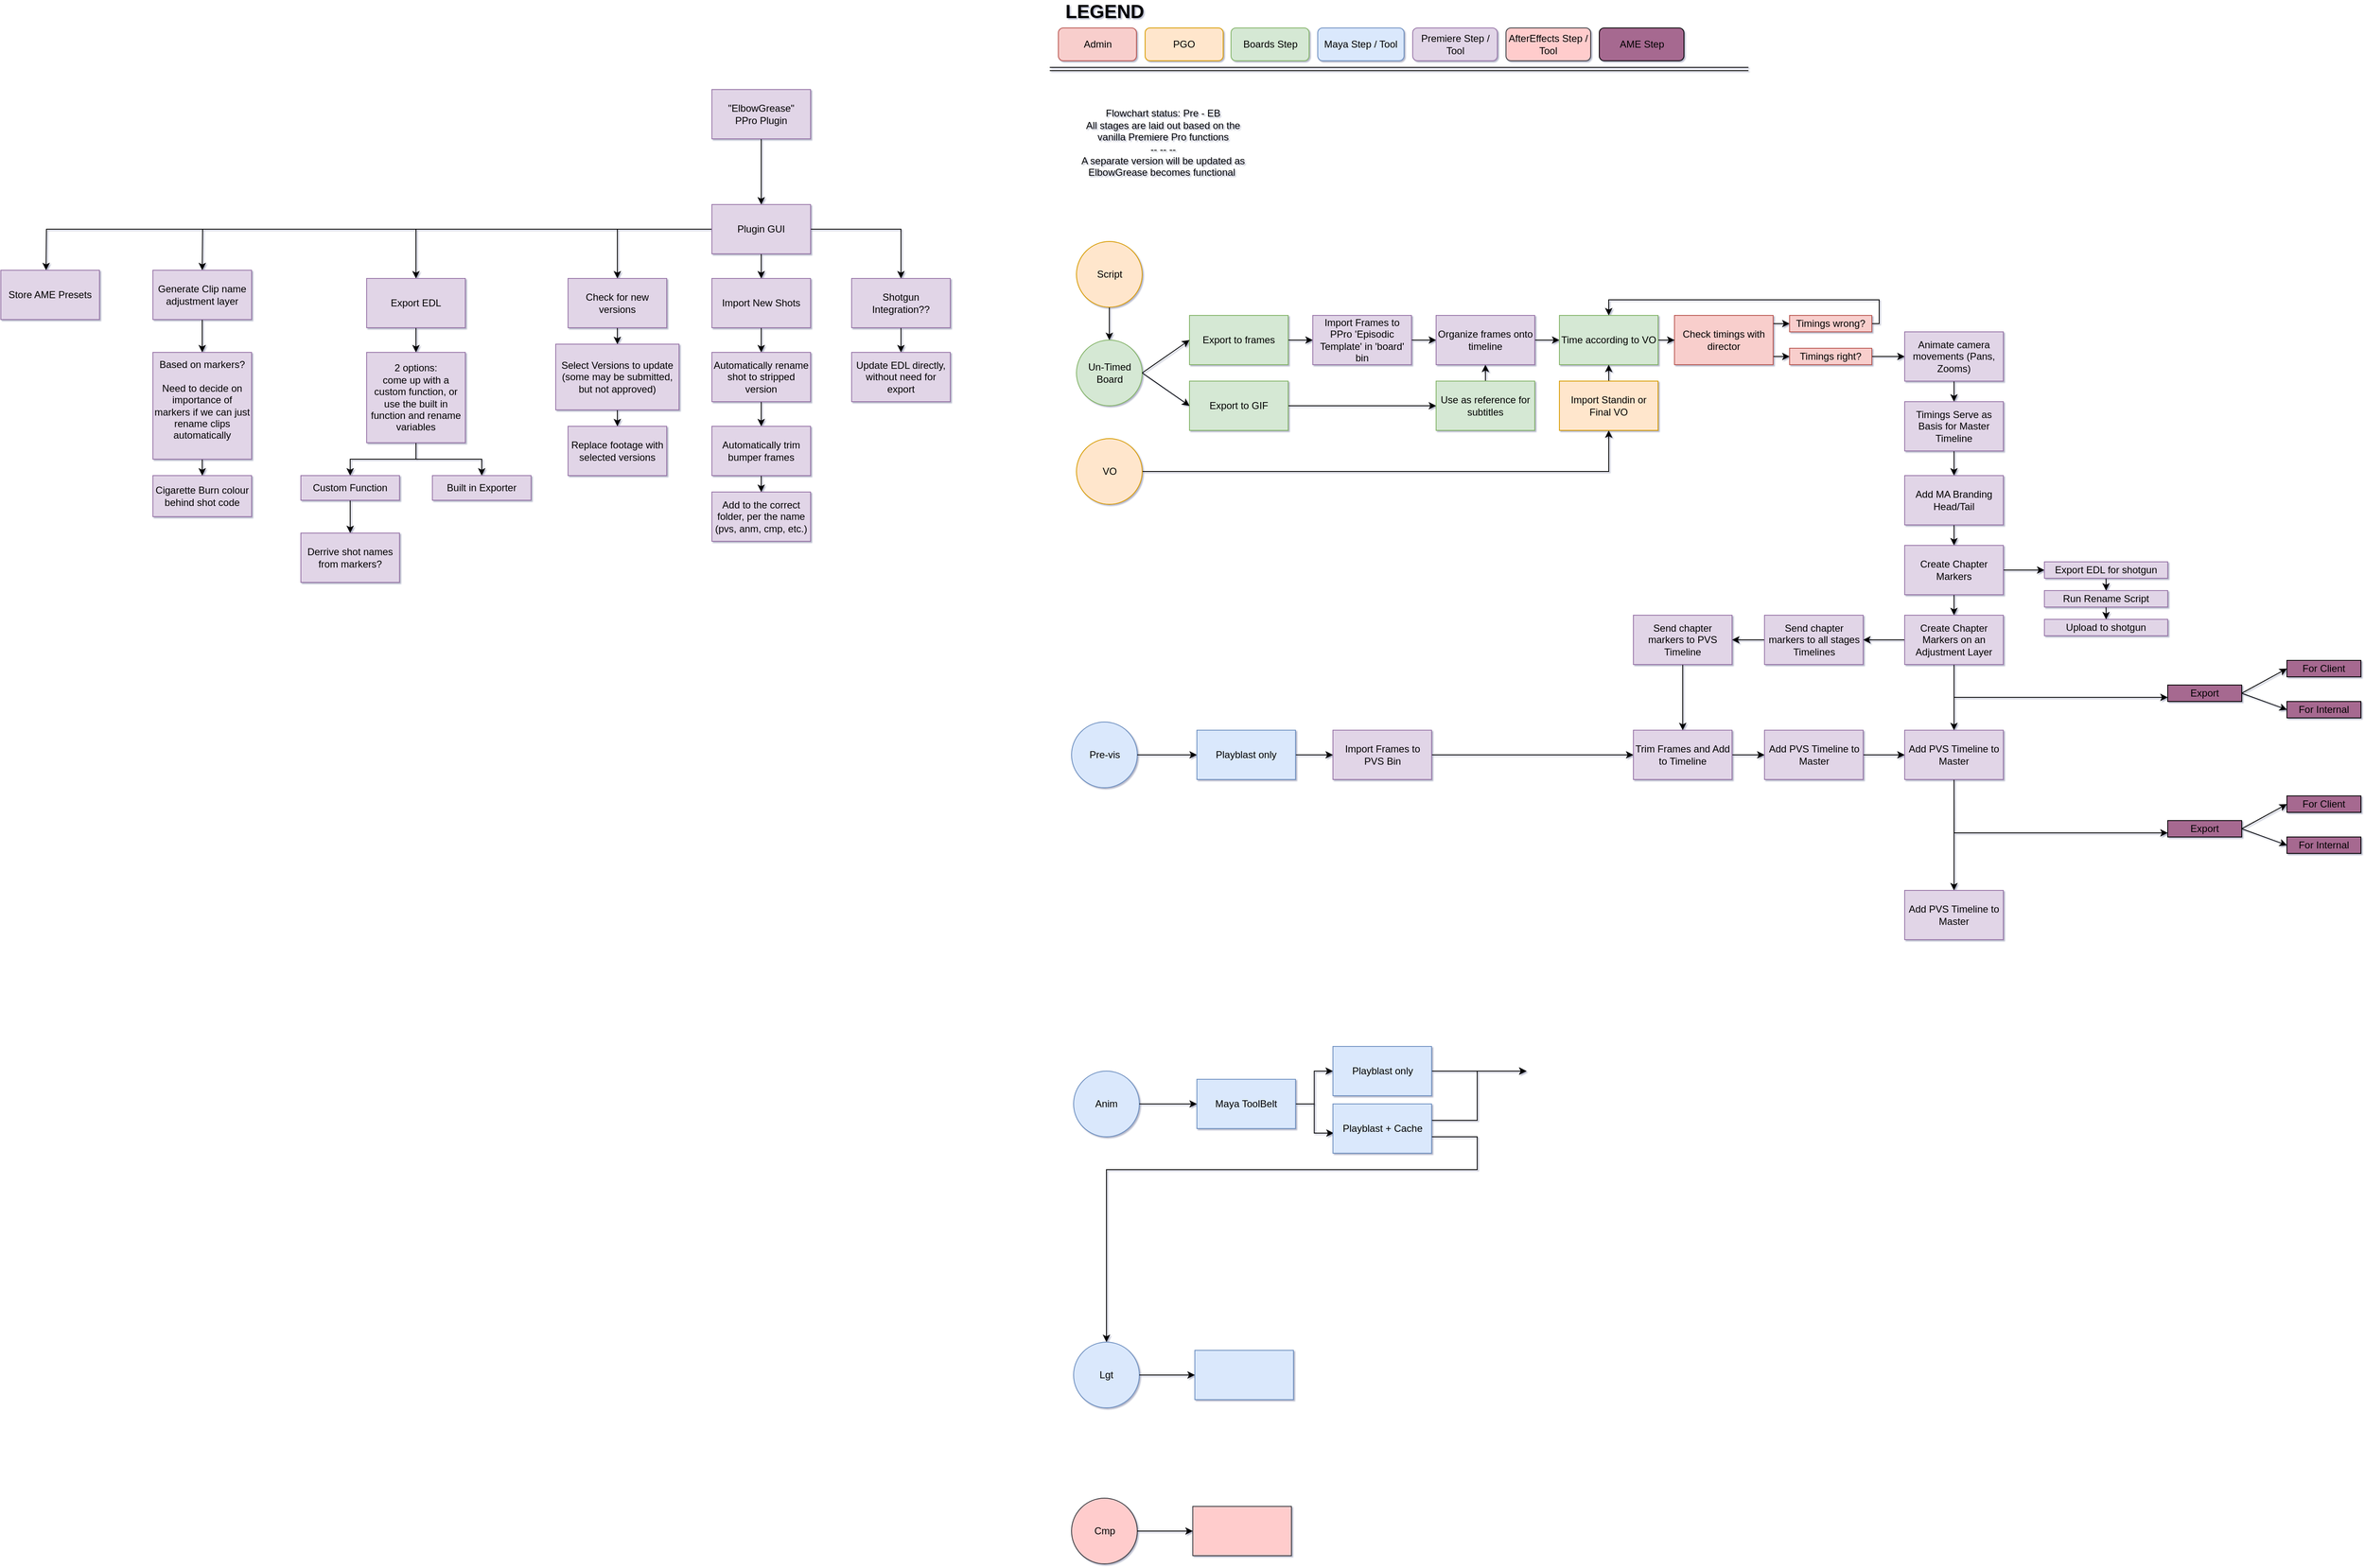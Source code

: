 <mxfile version="10.7.7" type="github"><diagram id="CCXeJW7M9jx39fnr2ovB" name="Page-1"><mxGraphModel dx="3267" dy="1087" grid="1" gridSize="10" guides="1" tooltips="1" connect="1" arrows="1" fold="1" page="1" pageScale="1" pageWidth="850" pageHeight="1100" math="0" shadow="1"><root><mxCell id="0"/><mxCell id="1" parent="0"/><mxCell id="S4QCxYn6otUafmFbAQv0-1" value="Pre-vis" style="ellipse;whiteSpace=wrap;html=1;aspect=fixed;fillColor=#dae8fc;strokeColor=#6c8ebf;" parent="1" vertex="1"><mxGeometry x="26.5" y="885" width="80" height="80" as="geometry"/></mxCell><mxCell id="S4QCxYn6otUafmFbAQv0-4" value="" style="endArrow=classic;html=1;exitX=1;exitY=0.5;exitDx=0;exitDy=0;entryX=0;entryY=0.5;entryDx=0;entryDy=0;fillColor=#dae8fc;strokeColor=#000000;" parent="1" source="S4QCxYn6otUafmFbAQv0-1" target="z_4vQgYtqCrbbHdfwWRi-2" edge="1"><mxGeometry width="50" height="50" relative="1" as="geometry"><mxPoint x="26.5" y="1035" as="sourcePoint"/><mxPoint x="177" y="925" as="targetPoint"/></mxGeometry></mxCell><mxCell id="S4QCxYn6otUafmFbAQv0-5" value="Un-Timed Board" style="ellipse;whiteSpace=wrap;html=1;aspect=fixed;fillColor=#d5e8d4;strokeColor=#82b366;" parent="1" vertex="1"><mxGeometry x="32.5" y="420" width="80" height="80" as="geometry"/></mxCell><mxCell id="2LvJmRA9mDnXVUI-L1Ei-2" style="edgeStyle=orthogonalEdgeStyle;rounded=0;orthogonalLoop=1;jettySize=auto;html=1;entryX=0;entryY=0.5;entryDx=0;entryDy=0;" parent="1" source="S4QCxYn6otUafmFbAQv0-6" target="2LvJmRA9mDnXVUI-L1Ei-1" edge="1"><mxGeometry relative="1" as="geometry"/></mxCell><mxCell id="S4QCxYn6otUafmFbAQv0-6" value="Export to frames" style="rounded=0;whiteSpace=wrap;html=1;fillColor=#d5e8d4;strokeColor=#82b366;" parent="1" vertex="1"><mxGeometry x="170" y="390" width="120" height="60" as="geometry"/></mxCell><mxCell id="S4QCxYn6otUafmFbAQv0-7" value="" style="endArrow=classic;html=1;exitX=1;exitY=0.5;exitDx=0;exitDy=0;entryX=0;entryY=0.5;entryDx=0;entryDy=0;" parent="1" source="S4QCxYn6otUafmFbAQv0-5" target="S4QCxYn6otUafmFbAQv0-6" edge="1"><mxGeometry width="50" height="50" relative="1" as="geometry"><mxPoint x="100" y="470" as="sourcePoint"/><mxPoint x="170" y="470" as="targetPoint"/></mxGeometry></mxCell><mxCell id="S4QCxYn6otUafmFbAQv0-11" style="edgeStyle=orthogonalEdgeStyle;rounded=0;orthogonalLoop=1;jettySize=auto;html=1;entryX=0;entryY=0.5;entryDx=0;entryDy=0;" parent="1" source="S4QCxYn6otUafmFbAQv0-8" target="S4QCxYn6otUafmFbAQv0-10" edge="1"><mxGeometry relative="1" as="geometry"><Array as="points"><mxPoint x="430" y="500"/><mxPoint x="430" y="500"/></Array></mxGeometry></mxCell><mxCell id="S4QCxYn6otUafmFbAQv0-8" value="Export to GIF" style="rounded=0;whiteSpace=wrap;html=1;fillColor=#d5e8d4;strokeColor=#82b366;" parent="1" vertex="1"><mxGeometry x="170" y="470" width="120" height="60" as="geometry"/></mxCell><mxCell id="S4QCxYn6otUafmFbAQv0-9" value="" style="endArrow=classic;html=1;exitX=1;exitY=0.5;exitDx=0;exitDy=0;entryX=0;entryY=0.5;entryDx=0;entryDy=0;" parent="1" source="S4QCxYn6otUafmFbAQv0-5" target="S4QCxYn6otUafmFbAQv0-8" edge="1"><mxGeometry width="50" height="50" relative="1" as="geometry"><mxPoint x="20" y="720" as="sourcePoint"/><mxPoint x="70" y="670" as="targetPoint"/></mxGeometry></mxCell><mxCell id="2LvJmRA9mDnXVUI-L1Ei-6" style="edgeStyle=orthogonalEdgeStyle;rounded=0;orthogonalLoop=1;jettySize=auto;html=1;exitX=0.5;exitY=0;exitDx=0;exitDy=0;entryX=0.5;entryY=1;entryDx=0;entryDy=0;" parent="1" source="S4QCxYn6otUafmFbAQv0-10" target="2LvJmRA9mDnXVUI-L1Ei-3" edge="1"><mxGeometry relative="1" as="geometry"/></mxCell><mxCell id="S4QCxYn6otUafmFbAQv0-10" value="Use as reference for subtitles" style="rounded=0;whiteSpace=wrap;html=1;fillColor=#d5e8d4;strokeColor=#82b366;" parent="1" vertex="1"><mxGeometry x="470" y="470" width="120" height="60" as="geometry"/></mxCell><mxCell id="2LvJmRA9mDnXVUI-L1Ei-4" style="edgeStyle=orthogonalEdgeStyle;rounded=0;orthogonalLoop=1;jettySize=auto;html=1;entryX=0;entryY=0.5;entryDx=0;entryDy=0;" parent="1" source="2LvJmRA9mDnXVUI-L1Ei-1" target="2LvJmRA9mDnXVUI-L1Ei-3" edge="1"><mxGeometry relative="1" as="geometry"/></mxCell><mxCell id="2LvJmRA9mDnXVUI-L1Ei-1" value="Import Frames to PPro 'Episodic Template' in 'board' bin&lt;br&gt;" style="rounded=0;whiteSpace=wrap;html=1;fillColor=#e1d5e7;strokeColor=#9673a6;" parent="1" vertex="1"><mxGeometry x="320" y="390" width="120" height="60" as="geometry"/></mxCell><mxCell id="v14WKormeMVv1eBh9IGO-12" style="edgeStyle=orthogonalEdgeStyle;rounded=0;orthogonalLoop=1;jettySize=auto;html=1;exitX=1;exitY=0.5;exitDx=0;exitDy=0;entryX=0;entryY=0.5;entryDx=0;entryDy=0;" parent="1" source="2LvJmRA9mDnXVUI-L1Ei-3" target="v14WKormeMVv1eBh9IGO-30" edge="1"><mxGeometry relative="1" as="geometry"><mxPoint x="610" y="470" as="targetPoint"/></mxGeometry></mxCell><mxCell id="2LvJmRA9mDnXVUI-L1Ei-3" value="Organize frames onto timeline" style="rounded=0;whiteSpace=wrap;html=1;fillColor=#e1d5e7;strokeColor=#9673a6;" parent="1" vertex="1"><mxGeometry x="470" y="390" width="120" height="60" as="geometry"/></mxCell><mxCell id="2LvJmRA9mDnXVUI-L1Ei-7" value="Maya Step / Tool" style="rounded=1;whiteSpace=wrap;html=1;fillColor=#dae8fc;strokeColor=#6c8ebf;" parent="1" vertex="1"><mxGeometry x="326" y="40" width="105" height="40" as="geometry"/></mxCell><mxCell id="2LvJmRA9mDnXVUI-L1Ei-8" value="Premiere Step / Tool&lt;br&gt;" style="rounded=1;whiteSpace=wrap;html=1;fillColor=#e1d5e7;strokeColor=#9673a6;" parent="1" vertex="1"><mxGeometry x="441.5" y="40" width="103" height="40" as="geometry"/></mxCell><mxCell id="2LvJmRA9mDnXVUI-L1Ei-10" value="&lt;b&gt;&lt;font style=&quot;font-size: 23px&quot;&gt;LEGEND&lt;br&gt;&lt;/font&gt;&lt;/b&gt;" style="text;html=1;strokeColor=none;fillColor=none;align=center;verticalAlign=middle;whiteSpace=wrap;rounded=0;" parent="1" vertex="1"><mxGeometry x="46.5" y="10" width="40" height="20" as="geometry"/></mxCell><mxCell id="v14WKormeMVv1eBh9IGO-1" value="Boards Step" style="rounded=1;whiteSpace=wrap;html=1;fillColor=#d5e8d4;strokeColor=#82b366;" parent="1" vertex="1"><mxGeometry x="220.5" y="40" width="95" height="40" as="geometry"/></mxCell><mxCell id="v14WKormeMVv1eBh9IGO-3" value="" style="shape=link;html=1;" parent="1" edge="1"><mxGeometry width="50" height="50" relative="1" as="geometry"><mxPoint y="90" as="sourcePoint"/><mxPoint x="850" y="90" as="targetPoint"/></mxGeometry></mxCell><mxCell id="v14WKormeMVv1eBh9IGO-15" style="edgeStyle=orthogonalEdgeStyle;rounded=0;orthogonalLoop=1;jettySize=auto;html=1;exitX=1;exitY=0.5;exitDx=0;exitDy=0;" parent="1" source="v14WKormeMVv1eBh9IGO-11" target="v14WKormeMVv1eBh9IGO-14" edge="1"><mxGeometry relative="1" as="geometry"><Array as="points"><mxPoint x="820" y="420"/></Array></mxGeometry></mxCell><mxCell id="Ts9fBHX29VsHCjSDfi2a-40" style="edgeStyle=orthogonalEdgeStyle;rounded=0;orthogonalLoop=1;jettySize=auto;html=1;entryX=0;entryY=0.5;entryDx=0;entryDy=0;strokeColor=#000000;" edge="1" parent="1" source="v14WKormeMVv1eBh9IGO-11" target="v14WKormeMVv1eBh9IGO-16"><mxGeometry relative="1" as="geometry"><Array as="points"><mxPoint x="890" y="400"/><mxPoint x="890" y="400"/></Array></mxGeometry></mxCell><mxCell id="v14WKormeMVv1eBh9IGO-11" value="Check timings with director&lt;br&gt;" style="rounded=0;whiteSpace=wrap;html=1;fillColor=#f8cecc;strokeColor=#b85450;" parent="1" vertex="1"><mxGeometry x="760" y="390" width="120" height="60" as="geometry"/></mxCell><mxCell id="v14WKormeMVv1eBh9IGO-21" style="edgeStyle=orthogonalEdgeStyle;rounded=0;orthogonalLoop=1;jettySize=auto;html=1;" parent="1" source="v14WKormeMVv1eBh9IGO-14" target="v14WKormeMVv1eBh9IGO-20" edge="1"><mxGeometry relative="1" as="geometry"/></mxCell><mxCell id="v14WKormeMVv1eBh9IGO-14" value="Timings right?" style="rounded=0;whiteSpace=wrap;html=1;fillColor=#f8cecc;strokeColor=#b85450;" parent="1" vertex="1"><mxGeometry x="900" y="430" width="100" height="20" as="geometry"/></mxCell><mxCell id="Ts9fBHX29VsHCjSDfi2a-41" style="edgeStyle=orthogonalEdgeStyle;rounded=0;orthogonalLoop=1;jettySize=auto;html=1;exitX=0.5;exitY=1;exitDx=0;exitDy=0;entryX=0.5;entryY=0;entryDx=0;entryDy=0;strokeColor=#000000;" edge="1" parent="1" source="v14WKormeMVv1eBh9IGO-20" target="l83W7AW_iVrEGQ6RDGTZ-20"><mxGeometry relative="1" as="geometry"/></mxCell><mxCell id="v14WKormeMVv1eBh9IGO-20" value="Animate camera movements (Pans, Zooms)" style="rounded=0;whiteSpace=wrap;html=1;fillColor=#e1d5e7;strokeColor=#9673a6;" parent="1" vertex="1"><mxGeometry x="1040" y="410" width="120" height="60" as="geometry"/></mxCell><mxCell id="l83W7AW_iVrEGQ6RDGTZ-11" value="Export" style="rounded=0;whiteSpace=wrap;html=1;fillColor=#A66990;strokeColor=#000000;" parent="1" vertex="1"><mxGeometry x="1360" y="840" width="90" height="20" as="geometry"/></mxCell><mxCell id="l83W7AW_iVrEGQ6RDGTZ-14" value="For Client" style="rounded=0;whiteSpace=wrap;html=1;fillColor=#A66990;strokeColor=#000000;" parent="1" vertex="1"><mxGeometry x="1505" y="810" width="90" height="20" as="geometry"/></mxCell><mxCell id="v14WKormeMVv1eBh9IGO-22" value="Admin&lt;br&gt;" style="rounded=1;whiteSpace=wrap;html=1;fillColor=#f8cecc;strokeColor=#b85450;" parent="1" vertex="1"><mxGeometry x="10.5" y="40" width="95" height="40" as="geometry"/></mxCell><mxCell id="v14WKormeMVv1eBh9IGO-24" value="PGO&lt;br&gt;" style="rounded=1;whiteSpace=wrap;html=1;fillColor=#ffe6cc;strokeColor=#d79b00;" parent="1" vertex="1"><mxGeometry x="116" y="40" width="95" height="40" as="geometry"/></mxCell><mxCell id="v14WKormeMVv1eBh9IGO-27" style="edgeStyle=orthogonalEdgeStyle;rounded=0;orthogonalLoop=1;jettySize=auto;html=1;entryX=0.5;entryY=0;entryDx=0;entryDy=0;" parent="1" source="v14WKormeMVv1eBh9IGO-26" target="S4QCxYn6otUafmFbAQv0-5" edge="1"><mxGeometry relative="1" as="geometry"/></mxCell><mxCell id="v14WKormeMVv1eBh9IGO-26" value="Script" style="ellipse;whiteSpace=wrap;html=1;aspect=fixed;fillColor=#ffe6cc;strokeColor=#d79b00;" parent="1" vertex="1"><mxGeometry x="32.5" y="300" width="80" height="80" as="geometry"/></mxCell><mxCell id="l83W7AW_iVrEGQ6RDGTZ-4" style="edgeStyle=orthogonalEdgeStyle;rounded=0;orthogonalLoop=1;jettySize=auto;html=1;exitX=0.5;exitY=0;exitDx=0;exitDy=0;entryX=0.5;entryY=1;entryDx=0;entryDy=0;" parent="1" source="v14WKormeMVv1eBh9IGO-28" target="v14WKormeMVv1eBh9IGO-33" edge="1"><mxGeometry relative="1" as="geometry"><Array as="points"><mxPoint x="73" y="580"/><mxPoint x="680" y="580"/></Array></mxGeometry></mxCell><mxCell id="v14WKormeMVv1eBh9IGO-28" value="VO" style="ellipse;whiteSpace=wrap;html=1;aspect=fixed;fillColor=#ffe6cc;strokeColor=#d79b00;" parent="1" vertex="1"><mxGeometry x="32.5" y="540" width="80" height="80" as="geometry"/></mxCell><mxCell id="l83W7AW_iVrEGQ6RDGTZ-6" style="edgeStyle=orthogonalEdgeStyle;rounded=0;orthogonalLoop=1;jettySize=auto;html=1;entryX=0;entryY=0.5;entryDx=0;entryDy=0;" parent="1" source="v14WKormeMVv1eBh9IGO-30" target="v14WKormeMVv1eBh9IGO-11" edge="1"><mxGeometry relative="1" as="geometry"/></mxCell><mxCell id="v14WKormeMVv1eBh9IGO-30" value="Time according to VO" style="rounded=0;whiteSpace=wrap;html=1;fillColor=#d5e8d4;strokeColor=#82b366;" parent="1" vertex="1"><mxGeometry x="620" y="390" width="120" height="60" as="geometry"/></mxCell><mxCell id="l83W7AW_iVrEGQ6RDGTZ-9" style="edgeStyle=orthogonalEdgeStyle;rounded=0;orthogonalLoop=1;jettySize=auto;html=1;entryX=0.5;entryY=0;entryDx=0;entryDy=0;" parent="1" source="v14WKormeMVv1eBh9IGO-16" target="v14WKormeMVv1eBh9IGO-30" edge="1"><mxGeometry relative="1" as="geometry"><Array as="points"><mxPoint x="1009" y="400"/><mxPoint x="1009" y="371"/><mxPoint x="680" y="371"/></Array></mxGeometry></mxCell><mxCell id="v14WKormeMVv1eBh9IGO-16" value="Timings wrong?" style="rounded=0;whiteSpace=wrap;html=1;fillColor=#f8cecc;strokeColor=#b85450;" parent="1" vertex="1"><mxGeometry x="900" y="390" width="100" height="20" as="geometry"/></mxCell><mxCell id="l83W7AW_iVrEGQ6RDGTZ-5" style="edgeStyle=orthogonalEdgeStyle;rounded=0;orthogonalLoop=1;jettySize=auto;html=1;exitX=0.5;exitY=0;exitDx=0;exitDy=0;entryX=0.5;entryY=1;entryDx=0;entryDy=0;" parent="1" source="v14WKormeMVv1eBh9IGO-33" target="v14WKormeMVv1eBh9IGO-30" edge="1"><mxGeometry relative="1" as="geometry"/></mxCell><mxCell id="v14WKormeMVv1eBh9IGO-33" value="Import Standin or Final VO" style="rounded=0;whiteSpace=wrap;html=1;fillColor=#ffe6cc;strokeColor=#d79b00;" parent="1" vertex="1"><mxGeometry x="620" y="470" width="120" height="60" as="geometry"/></mxCell><mxCell id="Ts9fBHX29VsHCjSDfi2a-33" value="" style="edgeStyle=orthogonalEdgeStyle;rounded=0;orthogonalLoop=1;jettySize=auto;html=1;strokeColor=#000000;" edge="1" parent="1" source="z_4vQgYtqCrbbHdfwWRi-2" target="Ts9fBHX29VsHCjSDfi2a-32"><mxGeometry relative="1" as="geometry"/></mxCell><mxCell id="z_4vQgYtqCrbbHdfwWRi-2" value="Playblast only" style="rounded=0;whiteSpace=wrap;html=1;fillColor=#dae8fc;strokeColor=#6c8ebf;" parent="1" vertex="1"><mxGeometry x="179" y="895" width="120" height="60" as="geometry"/></mxCell><mxCell id="Ts9fBHX29VsHCjSDfi2a-35" value="" style="edgeStyle=orthogonalEdgeStyle;rounded=0;orthogonalLoop=1;jettySize=auto;html=1;strokeColor=#000000;" edge="1" parent="1" source="Ts9fBHX29VsHCjSDfi2a-32" target="Ts9fBHX29VsHCjSDfi2a-34"><mxGeometry relative="1" as="geometry"/></mxCell><mxCell id="Ts9fBHX29VsHCjSDfi2a-32" value="Import Frames to PVS Bin" style="rounded=0;whiteSpace=wrap;html=1;fillColor=#e1d5e7;strokeColor=#9673a6;" vertex="1" parent="1"><mxGeometry x="344.5" y="895" width="120" height="60" as="geometry"/></mxCell><mxCell id="Ts9fBHX29VsHCjSDfi2a-47" value="" style="edgeStyle=orthogonalEdgeStyle;rounded=0;orthogonalLoop=1;jettySize=auto;html=1;strokeColor=#000000;" edge="1" parent="1" source="Ts9fBHX29VsHCjSDfi2a-34" target="Ts9fBHX29VsHCjSDfi2a-46"><mxGeometry relative="1" as="geometry"/></mxCell><mxCell id="Ts9fBHX29VsHCjSDfi2a-34" value="Trim Frames and Add to Timeline" style="rounded=0;whiteSpace=wrap;html=1;fillColor=#e1d5e7;strokeColor=#9673a6;" vertex="1" parent="1"><mxGeometry x="710" y="895" width="120" height="60" as="geometry"/></mxCell><mxCell id="Ts9fBHX29VsHCjSDfi2a-50" value="" style="edgeStyle=orthogonalEdgeStyle;rounded=0;orthogonalLoop=1;jettySize=auto;html=1;strokeColor=#000000;" edge="1" parent="1" source="Ts9fBHX29VsHCjSDfi2a-46" target="Ts9fBHX29VsHCjSDfi2a-49"><mxGeometry relative="1" as="geometry"/></mxCell><mxCell id="Ts9fBHX29VsHCjSDfi2a-46" value="Add PVS Timeline to Master" style="rounded=0;whiteSpace=wrap;html=1;fillColor=#e1d5e7;strokeColor=#9673a6;" vertex="1" parent="1"><mxGeometry x="869.5" y="895" width="120" height="60" as="geometry"/></mxCell><mxCell id="Ts9fBHX29VsHCjSDfi2a-53" value="" style="edgeStyle=orthogonalEdgeStyle;rounded=0;orthogonalLoop=1;jettySize=auto;html=1;strokeColor=#000000;" edge="1" parent="1" source="Ts9fBHX29VsHCjSDfi2a-49" target="Ts9fBHX29VsHCjSDfi2a-52"><mxGeometry relative="1" as="geometry"/></mxCell><mxCell id="Ts9fBHX29VsHCjSDfi2a-49" value="Add PVS Timeline to Master" style="rounded=0;whiteSpace=wrap;html=1;fillColor=#e1d5e7;strokeColor=#9673a6;" vertex="1" parent="1"><mxGeometry x="1040" y="895" width="120" height="60" as="geometry"/></mxCell><mxCell id="Ts9fBHX29VsHCjSDfi2a-52" value="Add PVS Timeline to Master" style="rounded=0;whiteSpace=wrap;html=1;fillColor=#e1d5e7;strokeColor=#9673a6;" vertex="1" parent="1"><mxGeometry x="1040" y="1090" width="120" height="60" as="geometry"/></mxCell><mxCell id="z_4vQgYtqCrbbHdfwWRi-6" value="Anim" style="ellipse;whiteSpace=wrap;html=1;aspect=fixed;fillColor=#dae8fc;strokeColor=#6c8ebf;" parent="1" vertex="1"><mxGeometry x="29" y="1310" width="80" height="80" as="geometry"/></mxCell><mxCell id="z_4vQgYtqCrbbHdfwWRi-7" style="edgeStyle=orthogonalEdgeStyle;rounded=0;orthogonalLoop=1;jettySize=auto;html=1;fillColor=#dae8fc;strokeColor=#000000;" parent="1" source="z_4vQgYtqCrbbHdfwWRi-9" target="z_4vQgYtqCrbbHdfwWRi-11" edge="1"><mxGeometry relative="1" as="geometry"/></mxCell><mxCell id="z_4vQgYtqCrbbHdfwWRi-8" style="edgeStyle=orthogonalEdgeStyle;rounded=0;orthogonalLoop=1;jettySize=auto;html=1;exitX=1;exitY=0.5;exitDx=0;exitDy=0;entryX=0.008;entryY=0.592;entryDx=0;entryDy=0;entryPerimeter=0;fillColor=#dae8fc;strokeColor=#000000;" parent="1" source="z_4vQgYtqCrbbHdfwWRi-9" target="z_4vQgYtqCrbbHdfwWRi-12" edge="1"><mxGeometry relative="1" as="geometry"><mxPoint x="319.5" y="1400" as="targetPoint"/></mxGeometry></mxCell><mxCell id="z_4vQgYtqCrbbHdfwWRi-9" value="Maya ToolBelt" style="rounded=0;whiteSpace=wrap;html=1;fillColor=#dae8fc;strokeColor=#6c8ebf;" parent="1" vertex="1"><mxGeometry x="179" y="1320" width="120" height="60" as="geometry"/></mxCell><mxCell id="z_4vQgYtqCrbbHdfwWRi-10" value="" style="endArrow=classic;html=1;exitX=1;exitY=0.5;exitDx=0;exitDy=0;entryX=0;entryY=0.5;entryDx=0;entryDy=0;fillColor=#dae8fc;strokeColor=#000000;" parent="1" source="z_4vQgYtqCrbbHdfwWRi-6" target="z_4vQgYtqCrbbHdfwWRi-9" edge="1"><mxGeometry width="50" height="50" relative="1" as="geometry"><mxPoint x="29" y="1460" as="sourcePoint"/><mxPoint x="79" y="1410" as="targetPoint"/></mxGeometry></mxCell><mxCell id="z_4vQgYtqCrbbHdfwWRi-15" style="edgeStyle=orthogonalEdgeStyle;rounded=0;orthogonalLoop=1;jettySize=auto;html=1;fillColor=#dae8fc;strokeColor=#000000;" parent="1" source="z_4vQgYtqCrbbHdfwWRi-11" edge="1"><mxGeometry relative="1" as="geometry"><mxPoint x="580" y="1310" as="targetPoint"/></mxGeometry></mxCell><mxCell id="z_4vQgYtqCrbbHdfwWRi-11" value="Playblast only" style="rounded=0;whiteSpace=wrap;html=1;fillColor=#dae8fc;strokeColor=#6c8ebf;" parent="1" vertex="1"><mxGeometry x="344.5" y="1280" width="120" height="60" as="geometry"/></mxCell><mxCell id="z_4vQgYtqCrbbHdfwWRi-14" style="edgeStyle=orthogonalEdgeStyle;rounded=0;orthogonalLoop=1;jettySize=auto;html=1;fillColor=#dae8fc;strokeColor=#000000;" parent="1" source="z_4vQgYtqCrbbHdfwWRi-12" edge="1"><mxGeometry relative="1" as="geometry"><mxPoint x="580" y="1310" as="targetPoint"/><Array as="points"><mxPoint x="520" y="1370"/><mxPoint x="520" y="1310"/></Array></mxGeometry></mxCell><mxCell id="z_4vQgYtqCrbbHdfwWRi-16" style="edgeStyle=orthogonalEdgeStyle;rounded=0;orthogonalLoop=1;jettySize=auto;html=1;fillColor=#dae8fc;strokeColor=#000000;entryX=0.5;entryY=0;entryDx=0;entryDy=0;" parent="1" source="z_4vQgYtqCrbbHdfwWRi-12" target="l83W7AW_iVrEGQ6RDGTZ-1" edge="1"><mxGeometry relative="1" as="geometry"><mxPoint x="80" y="1610" as="targetPoint"/><Array as="points"><mxPoint x="520" y="1390"/><mxPoint x="520" y="1430"/><mxPoint x="69" y="1430"/></Array></mxGeometry></mxCell><mxCell id="z_4vQgYtqCrbbHdfwWRi-12" value="Playblast + Cache" style="rounded=0;whiteSpace=wrap;html=1;fillColor=#dae8fc;strokeColor=#6c8ebf;" parent="1" vertex="1"><mxGeometry x="344.5" y="1350" width="120" height="60" as="geometry"/></mxCell><mxCell id="l83W7AW_iVrEGQ6RDGTZ-1" value="Lgt" style="ellipse;whiteSpace=wrap;html=1;aspect=fixed;fillColor=#dae8fc;strokeColor=#6c8ebf;" parent="1" vertex="1"><mxGeometry x="29" y="1640" width="80" height="80" as="geometry"/></mxCell><mxCell id="l83W7AW_iVrEGQ6RDGTZ-2" value="" style="rounded=0;whiteSpace=wrap;html=1;fillColor=#dae8fc;strokeColor=#6c8ebf;" parent="1" vertex="1"><mxGeometry x="176.5" y="1650" width="120" height="60" as="geometry"/></mxCell><mxCell id="l83W7AW_iVrEGQ6RDGTZ-3" value="" style="endArrow=classic;html=1;exitX=1;exitY=0.5;exitDx=0;exitDy=0;entryX=0;entryY=0.5;entryDx=0;entryDy=0;fillColor=#dae8fc;strokeColor=#000000;" parent="1" source="l83W7AW_iVrEGQ6RDGTZ-1" target="l83W7AW_iVrEGQ6RDGTZ-2" edge="1"><mxGeometry width="50" height="50" relative="1" as="geometry"><mxPoint x="26.5" y="1790" as="sourcePoint"/><mxPoint x="76.5" y="1740" as="targetPoint"/></mxGeometry></mxCell><mxCell id="l83W7AW_iVrEGQ6RDGTZ-17" value="" style="endArrow=classic;html=1;strokeColor=#000000;exitX=1;exitY=0.5;exitDx=0;exitDy=0;entryX=0;entryY=0.5;entryDx=0;entryDy=0;" parent="1" source="l83W7AW_iVrEGQ6RDGTZ-11" target="l83W7AW_iVrEGQ6RDGTZ-14" edge="1"><mxGeometry width="50" height="50" relative="1" as="geometry"><mxPoint x="1450" y="865" as="sourcePoint"/><mxPoint x="1500" y="815" as="targetPoint"/></mxGeometry></mxCell><mxCell id="l83W7AW_iVrEGQ6RDGTZ-18" value="For Internal" style="rounded=0;whiteSpace=wrap;html=1;fillColor=#A66990;strokeColor=#000000;" parent="1" vertex="1"><mxGeometry x="1505" y="860" width="90" height="20" as="geometry"/></mxCell><mxCell id="l83W7AW_iVrEGQ6RDGTZ-19" value="" style="endArrow=classic;html=1;strokeColor=#000000;exitX=1;exitY=0.5;exitDx=0;exitDy=0;entryX=0;entryY=0.5;entryDx=0;entryDy=0;" parent="1" source="l83W7AW_iVrEGQ6RDGTZ-11" target="l83W7AW_iVrEGQ6RDGTZ-18" edge="1"><mxGeometry width="50" height="50" relative="1" as="geometry"><mxPoint x="1460" y="860" as="sourcePoint"/><mxPoint x="1515" y="830" as="targetPoint"/></mxGeometry></mxCell><mxCell id="l83W7AW_iVrEGQ6RDGTZ-23" value="" style="edgeStyle=orthogonalEdgeStyle;rounded=0;orthogonalLoop=1;jettySize=auto;html=1;strokeColor=#000000;" parent="1" source="l83W7AW_iVrEGQ6RDGTZ-20" target="l83W7AW_iVrEGQ6RDGTZ-22" edge="1"><mxGeometry relative="1" as="geometry"/></mxCell><mxCell id="l83W7AW_iVrEGQ6RDGTZ-20" value="Timings Serve as Basis for Master Timeline" style="rounded=0;whiteSpace=wrap;html=1;fillColor=#e1d5e7;strokeColor=#9673a6;" parent="1" vertex="1"><mxGeometry x="1040" y="495" width="120" height="60" as="geometry"/></mxCell><mxCell id="Ts9fBHX29VsHCjSDfi2a-10" value="" style="edgeStyle=orthogonalEdgeStyle;rounded=0;orthogonalLoop=1;jettySize=auto;html=1;" edge="1" parent="1" source="l83W7AW_iVrEGQ6RDGTZ-22" target="Ts9fBHX29VsHCjSDfi2a-9"><mxGeometry relative="1" as="geometry"/></mxCell><mxCell id="l83W7AW_iVrEGQ6RDGTZ-22" value="Add MA Branding Head/Tail" style="rounded=0;whiteSpace=wrap;html=1;fillColor=#e1d5e7;strokeColor=#9673a6;" parent="1" vertex="1"><mxGeometry x="1040" y="585" width="120" height="60" as="geometry"/></mxCell><mxCell id="Ts9fBHX29VsHCjSDfi2a-18" style="edgeStyle=orthogonalEdgeStyle;rounded=0;orthogonalLoop=1;jettySize=auto;html=1;" edge="1" parent="1" source="Ts9fBHX29VsHCjSDfi2a-9" target="Ts9fBHX29VsHCjSDfi2a-13"><mxGeometry relative="1" as="geometry"/></mxCell><mxCell id="Ts9fBHX29VsHCjSDfi2a-29" value="" style="edgeStyle=orthogonalEdgeStyle;rounded=0;orthogonalLoop=1;jettySize=auto;html=1;" edge="1" parent="1" source="Ts9fBHX29VsHCjSDfi2a-9" target="Ts9fBHX29VsHCjSDfi2a-28"><mxGeometry relative="1" as="geometry"/></mxCell><mxCell id="Ts9fBHX29VsHCjSDfi2a-9" value="Create Chapter Markers" style="rounded=0;whiteSpace=wrap;html=1;fillColor=#e1d5e7;strokeColor=#9673a6;" vertex="1" parent="1"><mxGeometry x="1040" y="670" width="120" height="60" as="geometry"/></mxCell><mxCell id="Ts9fBHX29VsHCjSDfi2a-30" style="edgeStyle=orthogonalEdgeStyle;rounded=0;orthogonalLoop=1;jettySize=auto;html=1;entryX=0;entryY=0.75;entryDx=0;entryDy=0;" edge="1" parent="1" source="Ts9fBHX29VsHCjSDfi2a-28" target="l83W7AW_iVrEGQ6RDGTZ-11"><mxGeometry relative="1" as="geometry"><Array as="points"><mxPoint x="1100" y="855"/></Array></mxGeometry></mxCell><mxCell id="Ts9fBHX29VsHCjSDfi2a-37" value="" style="edgeStyle=orthogonalEdgeStyle;rounded=0;orthogonalLoop=1;jettySize=auto;html=1;strokeColor=#000000;" edge="1" parent="1" source="Ts9fBHX29VsHCjSDfi2a-28" target="Ts9fBHX29VsHCjSDfi2a-36"><mxGeometry relative="1" as="geometry"/></mxCell><mxCell id="Ts9fBHX29VsHCjSDfi2a-51" style="edgeStyle=orthogonalEdgeStyle;rounded=0;orthogonalLoop=1;jettySize=auto;html=1;strokeColor=#000000;" edge="1" parent="1" source="Ts9fBHX29VsHCjSDfi2a-28" target="Ts9fBHX29VsHCjSDfi2a-49"><mxGeometry relative="1" as="geometry"/></mxCell><mxCell id="Ts9fBHX29VsHCjSDfi2a-28" value="Create Chapter Markers on an Adjustment Layer" style="rounded=0;whiteSpace=wrap;html=1;fillColor=#e1d5e7;strokeColor=#9673a6;" vertex="1" parent="1"><mxGeometry x="1040" y="755" width="120" height="60" as="geometry"/></mxCell><mxCell id="Ts9fBHX29VsHCjSDfi2a-39" value="" style="edgeStyle=orthogonalEdgeStyle;rounded=0;orthogonalLoop=1;jettySize=auto;html=1;strokeColor=#000000;" edge="1" parent="1" source="Ts9fBHX29VsHCjSDfi2a-36" target="Ts9fBHX29VsHCjSDfi2a-38"><mxGeometry relative="1" as="geometry"/></mxCell><mxCell id="Ts9fBHX29VsHCjSDfi2a-36" value="Send chapter markers to all stages Timelines" style="rounded=0;whiteSpace=wrap;html=1;fillColor=#e1d5e7;strokeColor=#9673a6;" vertex="1" parent="1"><mxGeometry x="869.5" y="755" width="120" height="60" as="geometry"/></mxCell><mxCell id="Ts9fBHX29VsHCjSDfi2a-44" style="edgeStyle=orthogonalEdgeStyle;rounded=0;orthogonalLoop=1;jettySize=auto;html=1;strokeColor=#000000;" edge="1" parent="1" source="Ts9fBHX29VsHCjSDfi2a-38" target="Ts9fBHX29VsHCjSDfi2a-34"><mxGeometry relative="1" as="geometry"/></mxCell><mxCell id="Ts9fBHX29VsHCjSDfi2a-38" value="Send chapter markers to PVS Timeline" style="rounded=0;whiteSpace=wrap;html=1;fillColor=#e1d5e7;strokeColor=#9673a6;" vertex="1" parent="1"><mxGeometry x="710" y="755" width="120" height="60" as="geometry"/></mxCell><mxCell id="l83W7AW_iVrEGQ6RDGTZ-30" value="" style="edgeStyle=orthogonalEdgeStyle;rounded=0;orthogonalLoop=1;jettySize=auto;html=1;strokeColor=#000000;" parent="1" source="l83W7AW_iVrEGQ6RDGTZ-24" target="l83W7AW_iVrEGQ6RDGTZ-29" edge="1"><mxGeometry relative="1" as="geometry"/></mxCell><mxCell id="l83W7AW_iVrEGQ6RDGTZ-24" value="&quot;ElbowGrease&quot;&lt;br&gt;PPro Plugin" style="rounded=0;whiteSpace=wrap;html=1;fillColor=#e1d5e7;strokeColor=#9673a6;" parent="1" vertex="1"><mxGeometry x="-411" y="115" width="120" height="60" as="geometry"/></mxCell><mxCell id="l83W7AW_iVrEGQ6RDGTZ-36" value="" style="edgeStyle=orthogonalEdgeStyle;rounded=0;orthogonalLoop=1;jettySize=auto;html=1;strokeColor=#000000;" parent="1" source="l83W7AW_iVrEGQ6RDGTZ-29" target="l83W7AW_iVrEGQ6RDGTZ-35" edge="1"><mxGeometry relative="1" as="geometry"/></mxCell><mxCell id="l83W7AW_iVrEGQ6RDGTZ-38" value="" style="edgeStyle=orthogonalEdgeStyle;rounded=0;orthogonalLoop=1;jettySize=auto;html=1;strokeColor=#000000;" parent="1" source="l83W7AW_iVrEGQ6RDGTZ-29" target="l83W7AW_iVrEGQ6RDGTZ-37" edge="1"><mxGeometry relative="1" as="geometry"/></mxCell><mxCell id="l83W7AW_iVrEGQ6RDGTZ-40" value="" style="edgeStyle=orthogonalEdgeStyle;rounded=0;orthogonalLoop=1;jettySize=auto;html=1;strokeColor=#000000;" parent="1" source="l83W7AW_iVrEGQ6RDGTZ-29" target="l83W7AW_iVrEGQ6RDGTZ-39" edge="1"><mxGeometry relative="1" as="geometry"/></mxCell><mxCell id="l83W7AW_iVrEGQ6RDGTZ-49" style="edgeStyle=orthogonalEdgeStyle;rounded=0;orthogonalLoop=1;jettySize=auto;html=1;strokeColor=#000000;entryX=0.5;entryY=0;entryDx=0;entryDy=0;" parent="1" source="l83W7AW_iVrEGQ6RDGTZ-29" target="l83W7AW_iVrEGQ6RDGTZ-50" edge="1"><mxGeometry relative="1" as="geometry"><mxPoint x="-731" y="395" as="targetPoint"/><Array as="points"><mxPoint x="-771" y="285"/></Array></mxGeometry></mxCell><mxCell id="l83W7AW_iVrEGQ6RDGTZ-61" style="edgeStyle=orthogonalEdgeStyle;rounded=0;orthogonalLoop=1;jettySize=auto;html=1;strokeColor=#000000;" parent="1" source="l83W7AW_iVrEGQ6RDGTZ-29" edge="1"><mxGeometry relative="1" as="geometry"><mxPoint x="-1031" y="335" as="targetPoint"/></mxGeometry></mxCell><mxCell id="l83W7AW_iVrEGQ6RDGTZ-67" style="edgeStyle=orthogonalEdgeStyle;rounded=0;orthogonalLoop=1;jettySize=auto;html=1;strokeColor=#000000;" parent="1" source="l83W7AW_iVrEGQ6RDGTZ-29" edge="1"><mxGeometry relative="1" as="geometry"><mxPoint x="-1221" y="335" as="targetPoint"/></mxGeometry></mxCell><mxCell id="l83W7AW_iVrEGQ6RDGTZ-29" value="Plugin&amp;nbsp;GUI&lt;br&gt;" style="rounded=0;whiteSpace=wrap;html=1;fillColor=#e1d5e7;strokeColor=#9673a6;" parent="1" vertex="1"><mxGeometry x="-411" y="255" width="120" height="60" as="geometry"/></mxCell><mxCell id="Ts9fBHX29VsHCjSDfi2a-8" value="" style="edgeStyle=orthogonalEdgeStyle;rounded=0;orthogonalLoop=1;jettySize=auto;html=1;" edge="1" parent="1" source="l83W7AW_iVrEGQ6RDGTZ-39" target="Ts9fBHX29VsHCjSDfi2a-7"><mxGeometry relative="1" as="geometry"/></mxCell><mxCell id="l83W7AW_iVrEGQ6RDGTZ-39" value="Shotgun Integration??&lt;br&gt;" style="rounded=0;whiteSpace=wrap;html=1;fillColor=#e1d5e7;strokeColor=#9673a6;" parent="1" vertex="1"><mxGeometry x="-241" y="345" width="120" height="60" as="geometry"/></mxCell><mxCell id="Ts9fBHX29VsHCjSDfi2a-7" value="Update EDL directly, without need for export&lt;br&gt;" style="rounded=0;whiteSpace=wrap;html=1;fillColor=#e1d5e7;strokeColor=#9673a6;" vertex="1" parent="1"><mxGeometry x="-241" y="435" width="120" height="60" as="geometry"/></mxCell><mxCell id="l83W7AW_iVrEGQ6RDGTZ-42" value="" style="edgeStyle=orthogonalEdgeStyle;rounded=0;orthogonalLoop=1;jettySize=auto;html=1;strokeColor=#000000;" parent="1" source="l83W7AW_iVrEGQ6RDGTZ-37" target="l83W7AW_iVrEGQ6RDGTZ-41" edge="1"><mxGeometry relative="1" as="geometry"/></mxCell><mxCell id="l83W7AW_iVrEGQ6RDGTZ-37" value="Check for new versions&lt;br&gt;" style="rounded=0;whiteSpace=wrap;html=1;fillColor=#e1d5e7;strokeColor=#9673a6;" parent="1" vertex="1"><mxGeometry x="-586" y="345" width="120" height="60" as="geometry"/></mxCell><mxCell id="l83W7AW_iVrEGQ6RDGTZ-44" value="" style="edgeStyle=orthogonalEdgeStyle;rounded=0;orthogonalLoop=1;jettySize=auto;html=1;strokeColor=#000000;" parent="1" source="l83W7AW_iVrEGQ6RDGTZ-41" target="l83W7AW_iVrEGQ6RDGTZ-43" edge="1"><mxGeometry relative="1" as="geometry"/></mxCell><mxCell id="l83W7AW_iVrEGQ6RDGTZ-41" value="Select Versions to update &lt;br&gt;(some may be submitted, but not approved)&lt;br&gt;" style="rounded=0;whiteSpace=wrap;html=1;fillColor=#e1d5e7;strokeColor=#9673a6;" parent="1" vertex="1"><mxGeometry x="-601" y="425" width="150" height="80" as="geometry"/></mxCell><mxCell id="l83W7AW_iVrEGQ6RDGTZ-43" value="Replace footage with selected versions" style="rounded=0;whiteSpace=wrap;html=1;fillColor=#e1d5e7;strokeColor=#9673a6;" parent="1" vertex="1"><mxGeometry x="-586" y="525" width="120" height="60" as="geometry"/></mxCell><mxCell id="l83W7AW_iVrEGQ6RDGTZ-46" value="" style="edgeStyle=orthogonalEdgeStyle;rounded=0;orthogonalLoop=1;jettySize=auto;html=1;strokeColor=#000000;" parent="1" source="l83W7AW_iVrEGQ6RDGTZ-35" target="l83W7AW_iVrEGQ6RDGTZ-45" edge="1"><mxGeometry relative="1" as="geometry"/></mxCell><mxCell id="l83W7AW_iVrEGQ6RDGTZ-35" value="Import New Shots&lt;br&gt;" style="rounded=0;whiteSpace=wrap;html=1;fillColor=#e1d5e7;strokeColor=#9673a6;" parent="1" vertex="1"><mxGeometry x="-411" y="345" width="120" height="60" as="geometry"/></mxCell><mxCell id="l83W7AW_iVrEGQ6RDGTZ-48" value="" style="edgeStyle=orthogonalEdgeStyle;rounded=0;orthogonalLoop=1;jettySize=auto;html=1;strokeColor=#000000;" parent="1" source="l83W7AW_iVrEGQ6RDGTZ-45" target="l83W7AW_iVrEGQ6RDGTZ-47" edge="1"><mxGeometry relative="1" as="geometry"/></mxCell><mxCell id="l83W7AW_iVrEGQ6RDGTZ-45" value="Automatically rename shot to stripped version&lt;br&gt;" style="rounded=0;whiteSpace=wrap;html=1;fillColor=#e1d5e7;strokeColor=#9673a6;" parent="1" vertex="1"><mxGeometry x="-411" y="435" width="120" height="60" as="geometry"/></mxCell><mxCell id="l83W7AW_iVrEGQ6RDGTZ-60" value="" style="edgeStyle=orthogonalEdgeStyle;rounded=0;orthogonalLoop=1;jettySize=auto;html=1;strokeColor=#000000;" parent="1" source="l83W7AW_iVrEGQ6RDGTZ-47" target="l83W7AW_iVrEGQ6RDGTZ-59" edge="1"><mxGeometry relative="1" as="geometry"/></mxCell><mxCell id="l83W7AW_iVrEGQ6RDGTZ-47" value="Automatically trim bumper frames&lt;br&gt;" style="rounded=0;whiteSpace=wrap;html=1;fillColor=#e1d5e7;strokeColor=#9673a6;" parent="1" vertex="1"><mxGeometry x="-411" y="525" width="120" height="60" as="geometry"/></mxCell><mxCell id="l83W7AW_iVrEGQ6RDGTZ-59" value="Add to the correct folder, per the name (pvs, anm, cmp, etc.)&lt;br&gt;" style="rounded=0;whiteSpace=wrap;html=1;fillColor=#e1d5e7;strokeColor=#9673a6;" parent="1" vertex="1"><mxGeometry x="-411" y="605" width="120" height="60" as="geometry"/></mxCell><mxCell id="l83W7AW_iVrEGQ6RDGTZ-52" value="" style="edgeStyle=orthogonalEdgeStyle;rounded=0;orthogonalLoop=1;jettySize=auto;html=1;strokeColor=#000000;" parent="1" source="l83W7AW_iVrEGQ6RDGTZ-50" target="l83W7AW_iVrEGQ6RDGTZ-51" edge="1"><mxGeometry relative="1" as="geometry"/></mxCell><mxCell id="l83W7AW_iVrEGQ6RDGTZ-50" value="Export EDL&lt;br&gt;" style="rounded=0;whiteSpace=wrap;html=1;fillColor=#e1d5e7;strokeColor=#9673a6;" parent="1" vertex="1"><mxGeometry x="-831" y="345" width="120" height="60" as="geometry"/></mxCell><mxCell id="l83W7AW_iVrEGQ6RDGTZ-54" value="" style="edgeStyle=orthogonalEdgeStyle;rounded=0;orthogonalLoop=1;jettySize=auto;html=1;strokeColor=#000000;" parent="1" source="l83W7AW_iVrEGQ6RDGTZ-51" target="l83W7AW_iVrEGQ6RDGTZ-53" edge="1"><mxGeometry relative="1" as="geometry"/></mxCell><mxCell id="l83W7AW_iVrEGQ6RDGTZ-56" style="edgeStyle=orthogonalEdgeStyle;rounded=0;orthogonalLoop=1;jettySize=auto;html=1;entryX=0.5;entryY=0;entryDx=0;entryDy=0;strokeColor=#000000;" parent="1" source="l83W7AW_iVrEGQ6RDGTZ-51" target="l83W7AW_iVrEGQ6RDGTZ-55" edge="1"><mxGeometry relative="1" as="geometry"/></mxCell><mxCell id="l83W7AW_iVrEGQ6RDGTZ-51" value="2 options:&lt;br&gt;come up with a custom function, or use the built in function and rename variables&lt;br&gt;" style="rounded=0;whiteSpace=wrap;html=1;fillColor=#e1d5e7;strokeColor=#9673a6;" parent="1" vertex="1"><mxGeometry x="-831" y="435" width="120" height="110" as="geometry"/></mxCell><mxCell id="l83W7AW_iVrEGQ6RDGTZ-58" value="" style="edgeStyle=orthogonalEdgeStyle;rounded=0;orthogonalLoop=1;jettySize=auto;html=1;strokeColor=#000000;" parent="1" source="l83W7AW_iVrEGQ6RDGTZ-53" target="l83W7AW_iVrEGQ6RDGTZ-57" edge="1"><mxGeometry relative="1" as="geometry"/></mxCell><mxCell id="l83W7AW_iVrEGQ6RDGTZ-53" value="Custom Function&lt;br&gt;" style="rounded=0;whiteSpace=wrap;html=1;fillColor=#e1d5e7;strokeColor=#9673a6;" parent="1" vertex="1"><mxGeometry x="-911" y="585" width="120" height="30" as="geometry"/></mxCell><mxCell id="l83W7AW_iVrEGQ6RDGTZ-57" value="Derrive shot names from markers?&lt;br&gt;" style="rounded=0;whiteSpace=wrap;html=1;fillColor=#e1d5e7;strokeColor=#9673a6;" parent="1" vertex="1"><mxGeometry x="-911" y="655" width="120" height="60" as="geometry"/></mxCell><mxCell id="l83W7AW_iVrEGQ6RDGTZ-55" value="Built in Exporter&lt;br&gt;" style="rounded=0;whiteSpace=wrap;html=1;fillColor=#e1d5e7;strokeColor=#9673a6;" parent="1" vertex="1"><mxGeometry x="-751" y="585" width="120" height="30" as="geometry"/></mxCell><mxCell id="l83W7AW_iVrEGQ6RDGTZ-64" value="" style="edgeStyle=orthogonalEdgeStyle;rounded=0;orthogonalLoop=1;jettySize=auto;html=1;strokeColor=#000000;" parent="1" source="l83W7AW_iVrEGQ6RDGTZ-62" target="l83W7AW_iVrEGQ6RDGTZ-63" edge="1"><mxGeometry relative="1" as="geometry"/></mxCell><mxCell id="l83W7AW_iVrEGQ6RDGTZ-62" value="Generate Clip name adjustment layer&lt;br&gt;" style="rounded=0;whiteSpace=wrap;html=1;fillColor=#e1d5e7;strokeColor=#9673a6;" parent="1" vertex="1"><mxGeometry x="-1091" y="335" width="120" height="60" as="geometry"/></mxCell><mxCell id="l83W7AW_iVrEGQ6RDGTZ-66" value="" style="edgeStyle=orthogonalEdgeStyle;rounded=0;orthogonalLoop=1;jettySize=auto;html=1;strokeColor=#000000;" parent="1" source="l83W7AW_iVrEGQ6RDGTZ-63" target="l83W7AW_iVrEGQ6RDGTZ-65" edge="1"><mxGeometry relative="1" as="geometry"/></mxCell><mxCell id="l83W7AW_iVrEGQ6RDGTZ-63" value="Based on markers?&lt;br&gt;&lt;br&gt;Need to decide on importance of markers if we can just rename clips automatically&lt;br&gt;&lt;br&gt;" style="rounded=0;whiteSpace=wrap;html=1;fillColor=#e1d5e7;strokeColor=#9673a6;" parent="1" vertex="1"><mxGeometry x="-1091" y="435" width="120" height="130" as="geometry"/></mxCell><mxCell id="l83W7AW_iVrEGQ6RDGTZ-65" value="Cigarette Burn colour behind shot code&lt;br&gt;" style="rounded=0;whiteSpace=wrap;html=1;fillColor=#e1d5e7;strokeColor=#9673a6;" parent="1" vertex="1"><mxGeometry x="-1091" y="585" width="120" height="50" as="geometry"/></mxCell><mxCell id="l83W7AW_iVrEGQ6RDGTZ-68" value="Store AME Presets&lt;br&gt;" style="rounded=0;whiteSpace=wrap;html=1;fillColor=#e1d5e7;strokeColor=#9673a6;" parent="1" vertex="1"><mxGeometry x="-1276" y="335" width="120" height="60" as="geometry"/></mxCell><mxCell id="Ts9fBHX29VsHCjSDfi2a-1" value="Cmp" style="ellipse;whiteSpace=wrap;html=1;aspect=fixed;fillColor=#ffcccc;strokeColor=#36393d;" vertex="1" parent="1"><mxGeometry x="26.5" y="1830" width="80" height="80" as="geometry"/></mxCell><mxCell id="Ts9fBHX29VsHCjSDfi2a-2" value="" style="rounded=0;whiteSpace=wrap;html=1;fillColor=#ffcccc;strokeColor=#36393d;" vertex="1" parent="1"><mxGeometry x="174" y="1840" width="120" height="60" as="geometry"/></mxCell><mxCell id="Ts9fBHX29VsHCjSDfi2a-3" value="" style="endArrow=classic;html=1;exitX=1;exitY=0.5;exitDx=0;exitDy=0;entryX=0;entryY=0.5;entryDx=0;entryDy=0;fillColor=#dae8fc;strokeColor=#000000;" edge="1" parent="1" source="Ts9fBHX29VsHCjSDfi2a-1" target="Ts9fBHX29VsHCjSDfi2a-2"><mxGeometry width="50" height="50" relative="1" as="geometry"><mxPoint x="24" y="1980" as="sourcePoint"/><mxPoint x="74" y="1930" as="targetPoint"/></mxGeometry></mxCell><mxCell id="Ts9fBHX29VsHCjSDfi2a-5" value="AfterEffects Step / Tool&lt;br&gt;" style="rounded=1;whiteSpace=wrap;html=1;fillColor=#ffcccc;strokeColor=#36393d;" vertex="1" parent="1"><mxGeometry x="555" y="40" width="103" height="40" as="geometry"/></mxCell><mxCell id="Ts9fBHX29VsHCjSDfi2a-6" value="Flowchart status: Pre - EB&lt;br&gt;All stages are laid out based on the vanilla Premiere Pro functions&lt;br&gt;-- -- --&lt;br&gt;A separate version will be updated as ElbowGrease becomes functional&amp;nbsp;&lt;br&gt;" style="text;html=1;strokeColor=none;fillColor=none;align=center;verticalAlign=middle;whiteSpace=wrap;rounded=0;" vertex="1" parent="1"><mxGeometry x="33" y="130" width="210" height="100" as="geometry"/></mxCell><mxCell id="Ts9fBHX29VsHCjSDfi2a-20" value="" style="edgeStyle=orthogonalEdgeStyle;rounded=0;orthogonalLoop=1;jettySize=auto;html=1;" edge="1" parent="1" source="Ts9fBHX29VsHCjSDfi2a-13" target="Ts9fBHX29VsHCjSDfi2a-19"><mxGeometry relative="1" as="geometry"/></mxCell><mxCell id="Ts9fBHX29VsHCjSDfi2a-13" value="Export EDL for shotgun" style="rounded=0;whiteSpace=wrap;html=1;fillColor=#e1d5e7;strokeColor=#9673a6;" vertex="1" parent="1"><mxGeometry x="1210" y="690" width="150" height="20" as="geometry"/></mxCell><mxCell id="Ts9fBHX29VsHCjSDfi2a-22" value="" style="edgeStyle=orthogonalEdgeStyle;rounded=0;orthogonalLoop=1;jettySize=auto;html=1;" edge="1" parent="1" source="Ts9fBHX29VsHCjSDfi2a-19" target="Ts9fBHX29VsHCjSDfi2a-21"><mxGeometry relative="1" as="geometry"/></mxCell><mxCell id="Ts9fBHX29VsHCjSDfi2a-19" value="Run Rename Script" style="rounded=0;whiteSpace=wrap;html=1;fillColor=#e1d5e7;strokeColor=#9673a6;" vertex="1" parent="1"><mxGeometry x="1210" y="725" width="150" height="20" as="geometry"/></mxCell><mxCell id="Ts9fBHX29VsHCjSDfi2a-21" value="Upload to shotgun" style="rounded=0;whiteSpace=wrap;html=1;fillColor=#e1d5e7;strokeColor=#9673a6;" vertex="1" parent="1"><mxGeometry x="1210" y="760" width="150" height="20" as="geometry"/></mxCell><mxCell id="Ts9fBHX29VsHCjSDfi2a-31" value="AME Step&lt;br&gt;" style="rounded=1;whiteSpace=wrap;html=1;fillColor=#A66990;strokeColor=#000000;" vertex="1" parent="1"><mxGeometry x="668.5" y="40" width="103" height="40" as="geometry"/></mxCell><mxCell id="Ts9fBHX29VsHCjSDfi2a-54" value="Export" style="rounded=0;whiteSpace=wrap;html=1;fillColor=#A66990;strokeColor=#000000;" vertex="1" parent="1"><mxGeometry x="1360" y="1005" width="90" height="20" as="geometry"/></mxCell><mxCell id="Ts9fBHX29VsHCjSDfi2a-55" value="For Client" style="rounded=0;whiteSpace=wrap;html=1;fillColor=#A66990;strokeColor=#000000;" vertex="1" parent="1"><mxGeometry x="1505" y="975" width="90" height="20" as="geometry"/></mxCell><mxCell id="Ts9fBHX29VsHCjSDfi2a-56" value="" style="endArrow=classic;html=1;strokeColor=#000000;exitX=1;exitY=0.5;exitDx=0;exitDy=0;entryX=0;entryY=0.5;entryDx=0;entryDy=0;" edge="1" parent="1" source="Ts9fBHX29VsHCjSDfi2a-54" target="Ts9fBHX29VsHCjSDfi2a-55"><mxGeometry width="50" height="50" relative="1" as="geometry"><mxPoint x="1450" y="1030" as="sourcePoint"/><mxPoint x="1500" y="980" as="targetPoint"/></mxGeometry></mxCell><mxCell id="Ts9fBHX29VsHCjSDfi2a-57" value="For Internal" style="rounded=0;whiteSpace=wrap;html=1;fillColor=#A66990;strokeColor=#000000;" vertex="1" parent="1"><mxGeometry x="1505" y="1025" width="90" height="20" as="geometry"/></mxCell><mxCell id="Ts9fBHX29VsHCjSDfi2a-58" value="" style="endArrow=classic;html=1;strokeColor=#000000;exitX=1;exitY=0.5;exitDx=0;exitDy=0;entryX=0;entryY=0.5;entryDx=0;entryDy=0;" edge="1" parent="1" source="Ts9fBHX29VsHCjSDfi2a-54" target="Ts9fBHX29VsHCjSDfi2a-57"><mxGeometry width="50" height="50" relative="1" as="geometry"><mxPoint x="1460" y="1025" as="sourcePoint"/><mxPoint x="1515" y="995" as="targetPoint"/></mxGeometry></mxCell><mxCell id="Ts9fBHX29VsHCjSDfi2a-59" style="edgeStyle=orthogonalEdgeStyle;rounded=0;orthogonalLoop=1;jettySize=auto;html=1;entryX=0;entryY=0.75;entryDx=0;entryDy=0;" edge="1" parent="1" target="Ts9fBHX29VsHCjSDfi2a-54"><mxGeometry relative="1" as="geometry"><mxPoint x="1100.059" y="980" as="sourcePoint"/><Array as="points"><mxPoint x="1100" y="1020"/></Array></mxGeometry></mxCell></root></mxGraphModel></diagram></mxfile>